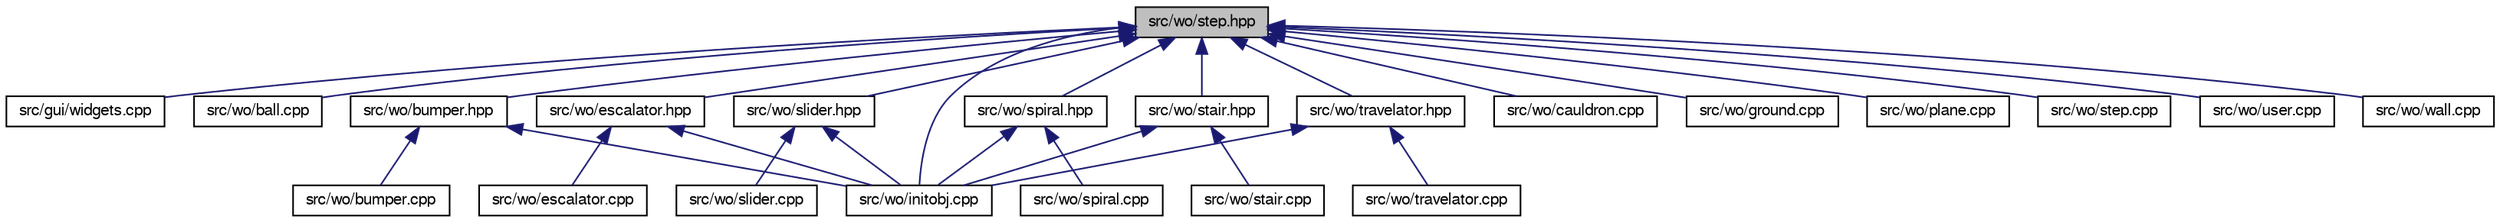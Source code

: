 digraph "src/wo/step.hpp"
{
 // LATEX_PDF_SIZE
  bgcolor="transparent";
  edge [fontname="FreeSans",fontsize="10",labelfontname="FreeSans",labelfontsize="10"];
  node [fontname="FreeSans",fontsize="10",shape=record];
  Node1 [label="src/wo/step.hpp",height=0.2,width=0.4,color="black", fillcolor="grey75", style="filled", fontcolor="black",tooltip=" "];
  Node1 -> Node2 [dir="back",color="midnightblue",fontsize="10",style="solid",fontname="FreeSans"];
  Node2 [label="src/gui/widgets.cpp",height=0.2,width=0.4,color="black",URL="$a00260.html",tooltip=" "];
  Node1 -> Node3 [dir="back",color="midnightblue",fontsize="10",style="solid",fontname="FreeSans"];
  Node3 [label="src/wo/ball.cpp",height=0.2,width=0.4,color="black",URL="$a00302.html",tooltip=" "];
  Node1 -> Node4 [dir="back",color="midnightblue",fontsize="10",style="solid",fontname="FreeSans"];
  Node4 [label="src/wo/bumper.hpp",height=0.2,width=0.4,color="black",URL="$a00341.html",tooltip=" "];
  Node4 -> Node5 [dir="back",color="midnightblue",fontsize="10",style="solid",fontname="FreeSans"];
  Node5 [label="src/wo/bumper.cpp",height=0.2,width=0.4,color="black",URL="$a00338.html",tooltip=" "];
  Node4 -> Node6 [dir="back",color="midnightblue",fontsize="10",style="solid",fontname="FreeSans"];
  Node6 [label="src/wo/initobj.cpp",height=0.2,width=0.4,color="black",URL="$a00551.html",tooltip=" "];
  Node1 -> Node7 [dir="back",color="midnightblue",fontsize="10",style="solid",fontname="FreeSans"];
  Node7 [label="src/wo/cauldron.cpp",height=0.2,width=0.4,color="black",URL="$a00362.html",tooltip=" "];
  Node1 -> Node8 [dir="back",color="midnightblue",fontsize="10",style="solid",fontname="FreeSans"];
  Node8 [label="src/wo/escalator.hpp",height=0.2,width=0.4,color="black",URL="$a00440.html",tooltip=" "];
  Node8 -> Node9 [dir="back",color="midnightblue",fontsize="10",style="solid",fontname="FreeSans"];
  Node9 [label="src/wo/escalator.cpp",height=0.2,width=0.4,color="black",URL="$a00437.html",tooltip=" "];
  Node8 -> Node6 [dir="back",color="midnightblue",fontsize="10",style="solid",fontname="FreeSans"];
  Node1 -> Node10 [dir="back",color="midnightblue",fontsize="10",style="solid",fontname="FreeSans"];
  Node10 [label="src/wo/ground.cpp",height=0.2,width=0.4,color="black",URL="$a00497.html",tooltip=" "];
  Node1 -> Node6 [dir="back",color="midnightblue",fontsize="10",style="solid",fontname="FreeSans"];
  Node1 -> Node11 [dir="back",color="midnightblue",fontsize="10",style="solid",fontname="FreeSans"];
  Node11 [label="src/wo/plane.cpp",height=0.2,width=0.4,color="black",URL="$a00647.html",tooltip=" "];
  Node1 -> Node12 [dir="back",color="midnightblue",fontsize="10",style="solid",fontname="FreeSans"];
  Node12 [label="src/wo/slider.hpp",height=0.2,width=0.4,color="black",URL="$a00680.html",tooltip=" "];
  Node12 -> Node6 [dir="back",color="midnightblue",fontsize="10",style="solid",fontname="FreeSans"];
  Node12 -> Node13 [dir="back",color="midnightblue",fontsize="10",style="solid",fontname="FreeSans"];
  Node13 [label="src/wo/slider.cpp",height=0.2,width=0.4,color="black",URL="$a00677.html",tooltip=" "];
  Node1 -> Node14 [dir="back",color="midnightblue",fontsize="10",style="solid",fontname="FreeSans"];
  Node14 [label="src/wo/spiral.hpp",height=0.2,width=0.4,color="black",URL="$a00716.html",tooltip=" "];
  Node14 -> Node6 [dir="back",color="midnightblue",fontsize="10",style="solid",fontname="FreeSans"];
  Node14 -> Node15 [dir="back",color="midnightblue",fontsize="10",style="solid",fontname="FreeSans"];
  Node15 [label="src/wo/spiral.cpp",height=0.2,width=0.4,color="black",URL="$a00713.html",tooltip=" "];
  Node1 -> Node16 [dir="back",color="midnightblue",fontsize="10",style="solid",fontname="FreeSans"];
  Node16 [label="src/wo/stair.hpp",height=0.2,width=0.4,color="black",URL="$a00722.html",tooltip=" "];
  Node16 -> Node6 [dir="back",color="midnightblue",fontsize="10",style="solid",fontname="FreeSans"];
  Node16 -> Node17 [dir="back",color="midnightblue",fontsize="10",style="solid",fontname="FreeSans"];
  Node17 [label="src/wo/stair.cpp",height=0.2,width=0.4,color="black",URL="$a00719.html",tooltip=" "];
  Node1 -> Node18 [dir="back",color="midnightblue",fontsize="10",style="solid",fontname="FreeSans"];
  Node18 [label="src/wo/step.cpp",height=0.2,width=0.4,color="black",URL="$a00731.html",tooltip=" "];
  Node1 -> Node19 [dir="back",color="midnightblue",fontsize="10",style="solid",fontname="FreeSans"];
  Node19 [label="src/wo/travelator.hpp",height=0.2,width=0.4,color="black",URL="$a00782.html",tooltip=" "];
  Node19 -> Node6 [dir="back",color="midnightblue",fontsize="10",style="solid",fontname="FreeSans"];
  Node19 -> Node20 [dir="back",color="midnightblue",fontsize="10",style="solid",fontname="FreeSans"];
  Node20 [label="src/wo/travelator.cpp",height=0.2,width=0.4,color="black",URL="$a00779.html",tooltip=" "];
  Node1 -> Node21 [dir="back",color="midnightblue",fontsize="10",style="solid",fontname="FreeSans"];
  Node21 [label="src/wo/user.cpp",height=0.2,width=0.4,color="black",URL="$a00785.html",tooltip=" "];
  Node1 -> Node22 [dir="back",color="midnightblue",fontsize="10",style="solid",fontname="FreeSans"];
  Node22 [label="src/wo/wall.cpp",height=0.2,width=0.4,color="black",URL="$a00815.html",tooltip=" "];
}
